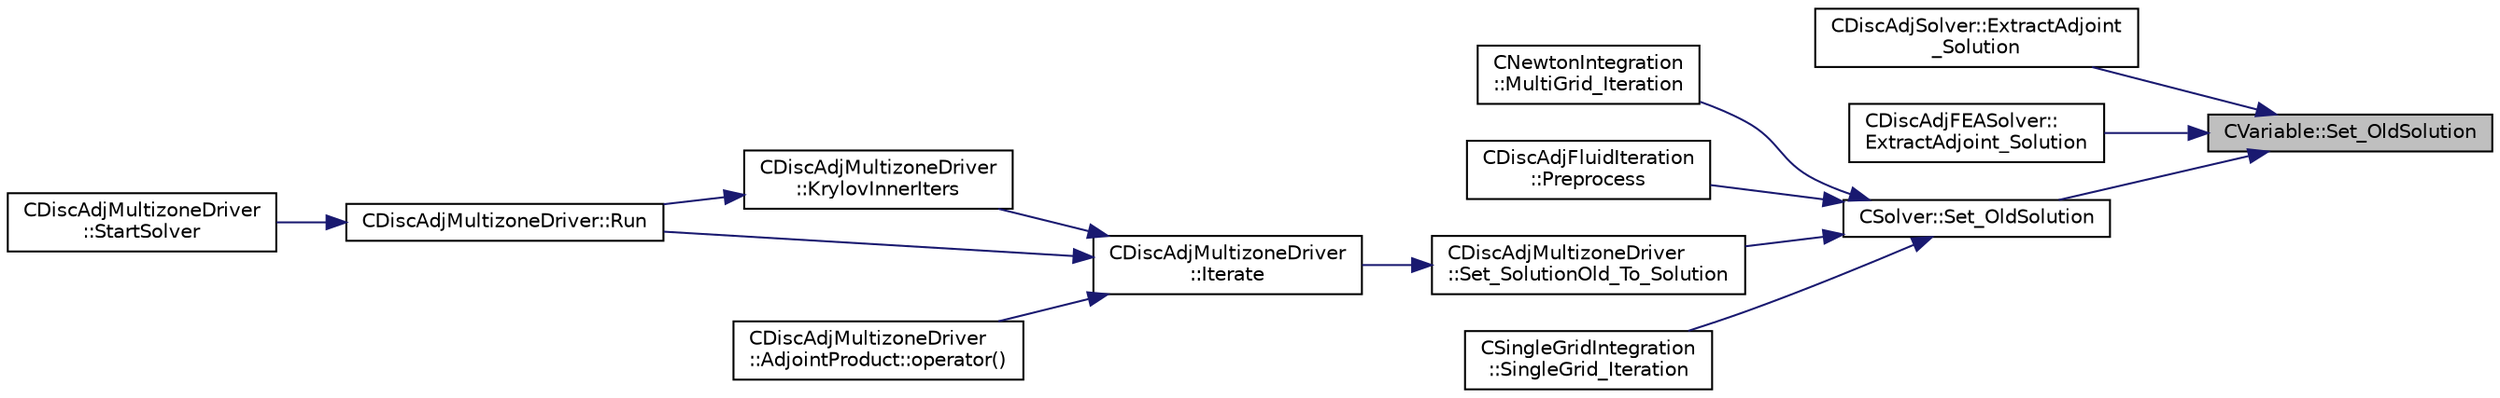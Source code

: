 digraph "CVariable::Set_OldSolution"
{
 // LATEX_PDF_SIZE
  edge [fontname="Helvetica",fontsize="10",labelfontname="Helvetica",labelfontsize="10"];
  node [fontname="Helvetica",fontsize="10",shape=record];
  rankdir="RL";
  Node1 [label="CVariable::Set_OldSolution",height=0.2,width=0.4,color="black", fillcolor="grey75", style="filled", fontcolor="black",tooltip="Set old variables to the value of the current variables."];
  Node1 -> Node2 [dir="back",color="midnightblue",fontsize="10",style="solid",fontname="Helvetica"];
  Node2 [label="CDiscAdjSolver::ExtractAdjoint\l_Solution",height=0.2,width=0.4,color="black", fillcolor="white", style="filled",URL="$classCDiscAdjSolver.html#a197e13969a8007038486acaabc5902c8",tooltip="Sets the adjoint values of the input variables of the flow (+turb.) iteration after tape has been eva..."];
  Node1 -> Node3 [dir="back",color="midnightblue",fontsize="10",style="solid",fontname="Helvetica"];
  Node3 [label="CDiscAdjFEASolver::\lExtractAdjoint_Solution",height=0.2,width=0.4,color="black", fillcolor="white", style="filled",URL="$classCDiscAdjFEASolver.html#a04c82d7de659c5882a0898bd4e73cdc2",tooltip="Sets the adjoint values of the input variables of the flow (+turb.) iteration after tape has been eva..."];
  Node1 -> Node4 [dir="back",color="midnightblue",fontsize="10",style="solid",fontname="Helvetica"];
  Node4 [label="CSolver::Set_OldSolution",height=0.2,width=0.4,color="black", fillcolor="white", style="filled",URL="$classCSolver.html#a520d254d19779cc8cca458fd0c4576be",tooltip="Set the old solution variables to the current solution value for Runge-Kutta iteration...."];
  Node4 -> Node5 [dir="back",color="midnightblue",fontsize="10",style="solid",fontname="Helvetica"];
  Node5 [label="CNewtonIntegration\l::MultiGrid_Iteration",height=0.2,width=0.4,color="black", fillcolor="white", style="filled",URL="$classCNewtonIntegration.html#a6ab239b0f89da6ee07869b0a192f316d",tooltip="This class overrides this method to make it a drop-in replacement for CMultigridIntegration."];
  Node4 -> Node6 [dir="back",color="midnightblue",fontsize="10",style="solid",fontname="Helvetica"];
  Node6 [label="CDiscAdjFluidIteration\l::Preprocess",height=0.2,width=0.4,color="black", fillcolor="white", style="filled",URL="$classCDiscAdjFluidIteration.html#a9289dd9216cff8cca78b6c8224db4ff2",tooltip="Preprocessing to prepare for an iteration of the physics."];
  Node4 -> Node7 [dir="back",color="midnightblue",fontsize="10",style="solid",fontname="Helvetica"];
  Node7 [label="CDiscAdjMultizoneDriver\l::Set_SolutionOld_To_Solution",height=0.2,width=0.4,color="black", fillcolor="white", style="filled",URL="$classCDiscAdjMultizoneDriver.html#abb2b3f33c2f47bbd861c24bf0ff2efc0",tooltip="Puts Solution into SolutionOld."];
  Node7 -> Node8 [dir="back",color="midnightblue",fontsize="10",style="solid",fontname="Helvetica"];
  Node8 [label="CDiscAdjMultizoneDriver\l::Iterate",height=0.2,width=0.4,color="black", fillcolor="white", style="filled",URL="$classCDiscAdjMultizoneDriver.html#a0e412d3476c8552ca4bd13cb4f050e0f",tooltip="Run one inner iteration for a given zone."];
  Node8 -> Node9 [dir="back",color="midnightblue",fontsize="10",style="solid",fontname="Helvetica"];
  Node9 [label="CDiscAdjMultizoneDriver\l::KrylovInnerIters",height=0.2,width=0.4,color="black", fillcolor="white", style="filled",URL="$classCDiscAdjMultizoneDriver.html#a9b6405abc0dbfc7983bc133af9fa2aed",tooltip="Run inner iterations using a Krylov method (GMRES atm)."];
  Node9 -> Node10 [dir="back",color="midnightblue",fontsize="10",style="solid",fontname="Helvetica"];
  Node10 [label="CDiscAdjMultizoneDriver::Run",height=0.2,width=0.4,color="black", fillcolor="white", style="filled",URL="$classCDiscAdjMultizoneDriver.html#af996aecdb6d20aa4fc81c9b67295abf5",tooltip="[Overload] Run an discrete adjoint update of all solvers within multiple zones."];
  Node10 -> Node11 [dir="back",color="midnightblue",fontsize="10",style="solid",fontname="Helvetica"];
  Node11 [label="CDiscAdjMultizoneDriver\l::StartSolver",height=0.2,width=0.4,color="black", fillcolor="white", style="filled",URL="$classCDiscAdjMultizoneDriver.html#a75de0a1a482ceeed4301a384f1515092",tooltip="[Overload] Launch the computation for discrete adjoint multizone problems."];
  Node8 -> Node12 [dir="back",color="midnightblue",fontsize="10",style="solid",fontname="Helvetica"];
  Node12 [label="CDiscAdjMultizoneDriver\l::AdjointProduct::operator()",height=0.2,width=0.4,color="black", fillcolor="white", style="filled",URL="$classCDiscAdjMultizoneDriver_1_1AdjointProduct.html#a9012483daf0df98b1e47791ed57d75cd",tooltip=" "];
  Node8 -> Node10 [dir="back",color="midnightblue",fontsize="10",style="solid",fontname="Helvetica"];
  Node4 -> Node13 [dir="back",color="midnightblue",fontsize="10",style="solid",fontname="Helvetica"];
  Node13 [label="CSingleGridIntegration\l::SingleGrid_Iteration",height=0.2,width=0.4,color="black", fillcolor="white", style="filled",URL="$classCSingleGridIntegration.html#a62ebec93c34c032bcfacc24f8613fd9b",tooltip="Do the numerical integration (implicit) of the turbulence solver."];
}
